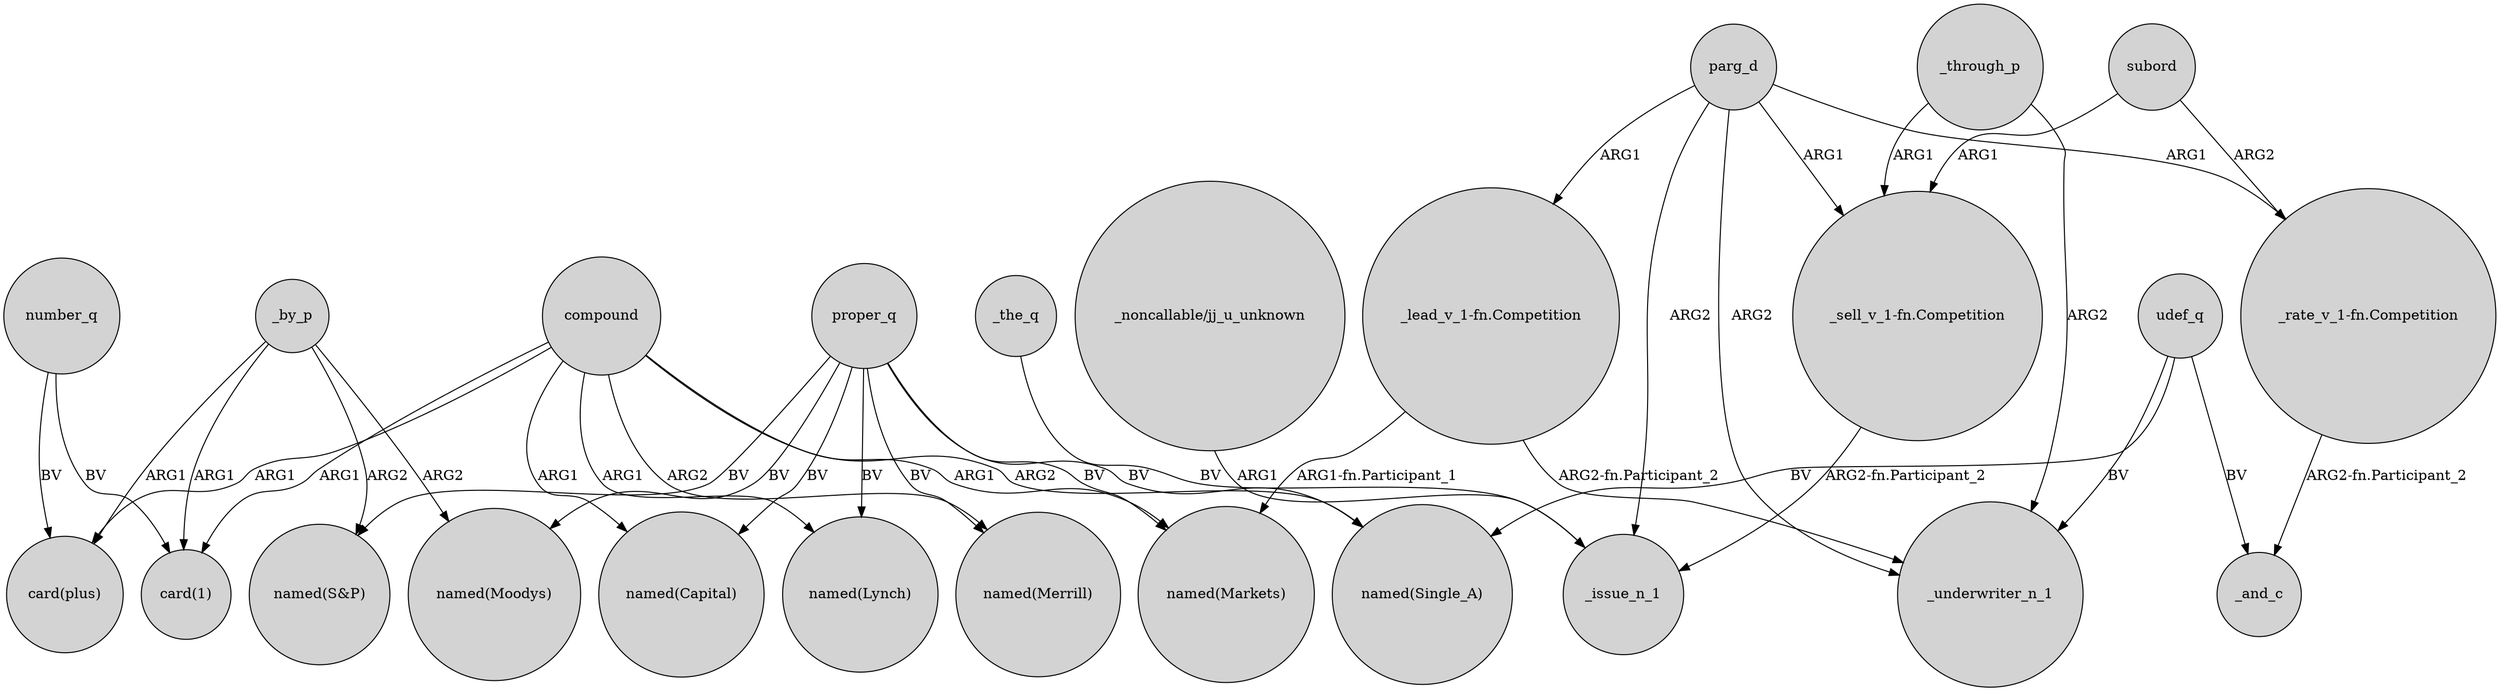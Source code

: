 digraph {
	node [shape=circle style=filled]
	number_q -> "card(plus)" [label=BV]
	"_noncallable/jj_u_unknown" -> _issue_n_1 [label=ARG1]
	number_q -> "card(1)" [label=BV]
	parg_d -> "_lead_v_1-fn.Competition" [label=ARG1]
	subord -> "_rate_v_1-fn.Competition" [label=ARG2]
	proper_q -> "named(Merrill)" [label=BV]
	proper_q -> "named(Capital)" [label=BV]
	_by_p -> "named(Moodys)" [label=ARG2]
	parg_d -> "_sell_v_1-fn.Competition" [label=ARG1]
	proper_q -> "named(Moodys)" [label=BV]
	proper_q -> "named(S&P)" [label=BV]
	_by_p -> "named(S&P)" [label=ARG2]
	udef_q -> _and_c [label=BV]
	_by_p -> "card(1)" [label=ARG1]
	"_lead_v_1-fn.Competition" -> "named(Markets)" [label="ARG1-fn.Participant_1"]
	"_sell_v_1-fn.Competition" -> _issue_n_1 [label="ARG2-fn.Participant_2"]
	compound -> "named(Single_A)" [label=ARG2]
	_through_p -> _underwriter_n_1 [label=ARG2]
	udef_q -> _underwriter_n_1 [label=BV]
	parg_d -> "_rate_v_1-fn.Competition" [label=ARG1]
	"_lead_v_1-fn.Competition" -> _underwriter_n_1 [label="ARG2-fn.Participant_2"]
	_by_p -> "card(plus)" [label=ARG1]
	compound -> "named(Markets)" [label=ARG1]
	proper_q -> "named(Lynch)" [label=BV]
	_through_p -> "_sell_v_1-fn.Competition" [label=ARG1]
	subord -> "_sell_v_1-fn.Competition" [label=ARG1]
	udef_q -> "named(Single_A)" [label=BV]
	proper_q -> "named(Markets)" [label=BV]
	compound -> "named(Lynch)" [label=ARG1]
	compound -> "card(plus)" [label=ARG1]
	parg_d -> _issue_n_1 [label=ARG2]
	compound -> "card(1)" [label=ARG1]
	parg_d -> _underwriter_n_1 [label=ARG2]
	"_rate_v_1-fn.Competition" -> _and_c [label="ARG2-fn.Participant_2"]
	proper_q -> "named(Single_A)" [label=BV]
	compound -> "named(Capital)" [label=ARG1]
	compound -> "named(Merrill)" [label=ARG2]
	_the_q -> _issue_n_1 [label=BV]
}
